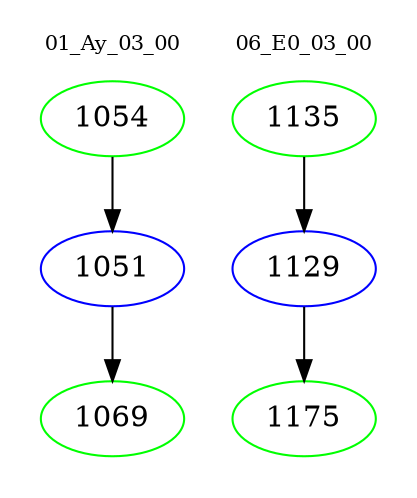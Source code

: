 digraph{
subgraph cluster_0 {
color = white
label = "01_Ay_03_00";
fontsize=10;
T0_1054 [label="1054", color="green"]
T0_1054 -> T0_1051 [color="black"]
T0_1051 [label="1051", color="blue"]
T0_1051 -> T0_1069 [color="black"]
T0_1069 [label="1069", color="green"]
}
subgraph cluster_1 {
color = white
label = "06_E0_03_00";
fontsize=10;
T1_1135 [label="1135", color="green"]
T1_1135 -> T1_1129 [color="black"]
T1_1129 [label="1129", color="blue"]
T1_1129 -> T1_1175 [color="black"]
T1_1175 [label="1175", color="green"]
}
}
